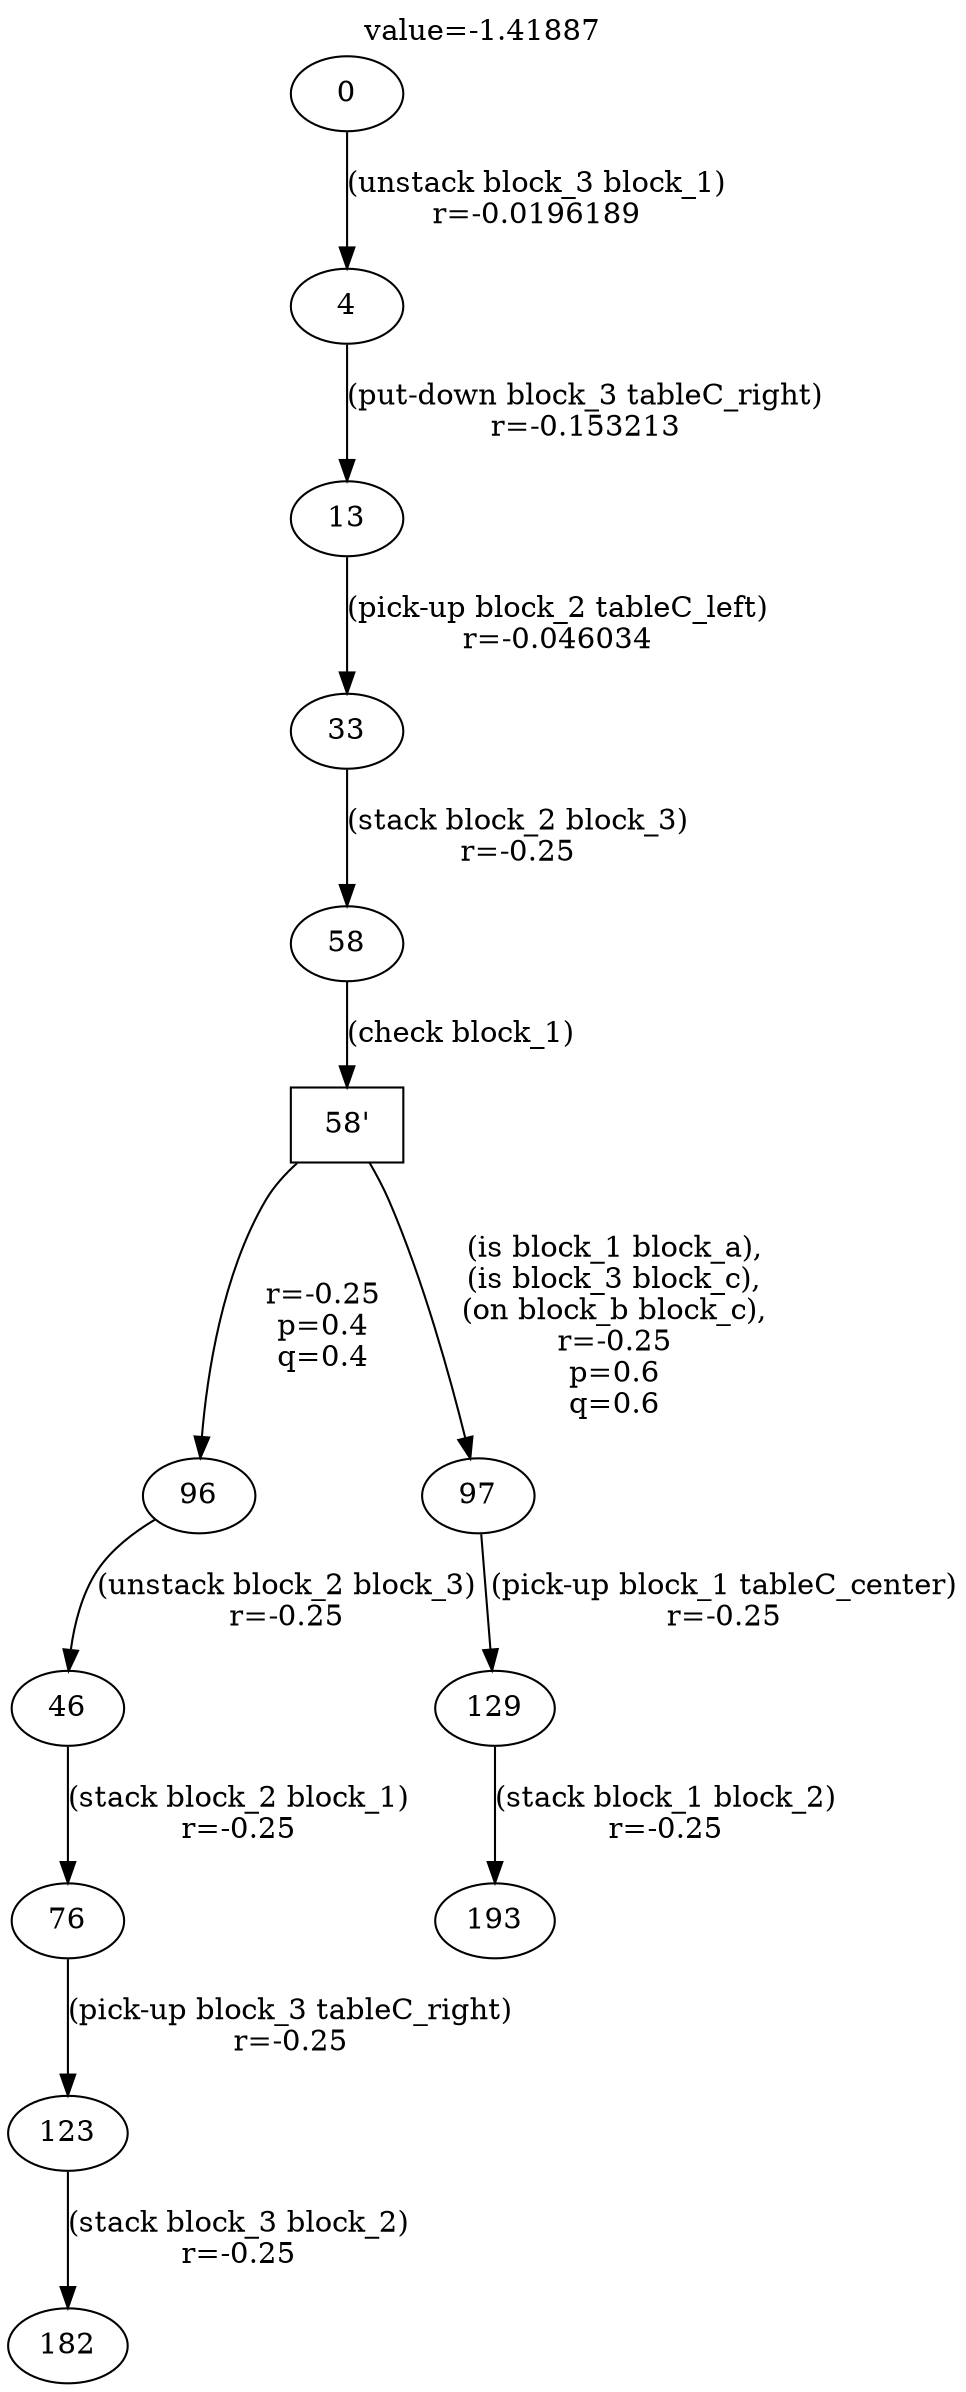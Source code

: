 digraph g{
label="value=-1.41887"
labelloc=top
0->4 [ label="(unstack block_3 block_1)
r=-0.0196189" ];
4->13 [ label="(put-down block_3 tableC_right)
r=-0.153213" ];
13->33 [ label="(pick-up block_2 tableC_left)
r=-0.046034" ];
33->58 [ label="(stack block_2 block_3)
r=-0.25" ];
"58'" [ shape=box ] ;
58->"58'" [ label="(check block_1)" ];
"58'"->96 [ label="
r=-0.25
p=0.4
q=0.4" ];
96->46 [ label="(unstack block_2 block_3)
r=-0.25" ];
46->76 [ label="(stack block_2 block_1)
r=-0.25" ];
76->123 [ label="(pick-up block_3 tableC_right)
r=-0.25" ];
123->182 [ label="(stack block_3 block_2)
r=-0.25" ];
"58'"->97 [ label="
(is block_1 block_a),
(is block_3 block_c),
(on block_b block_c),
r=-0.25
p=0.6
q=0.6" ];
97->129 [ label="(pick-up block_1 tableC_center)
r=-0.25" ];
129->193 [ label="(stack block_1 block_2)
r=-0.25" ];
}
